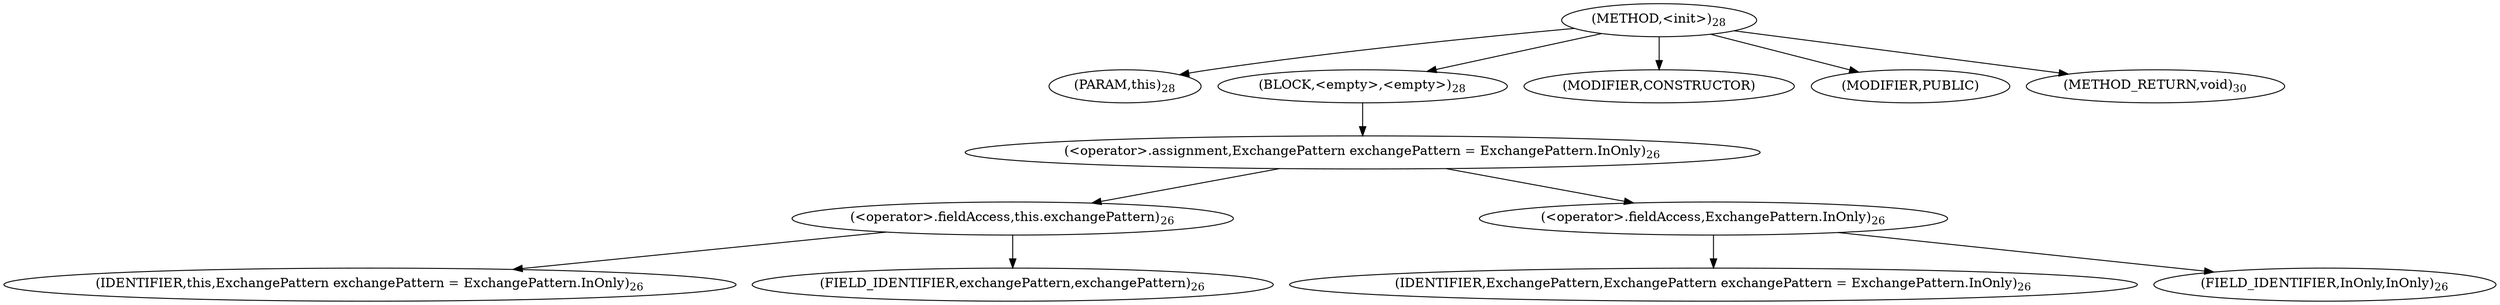 digraph "&lt;init&gt;" {  
"23" [label = <(METHOD,&lt;init&gt;)<SUB>28</SUB>> ]
"24" [label = <(PARAM,this)<SUB>28</SUB>> ]
"25" [label = <(BLOCK,&lt;empty&gt;,&lt;empty&gt;)<SUB>28</SUB>> ]
"26" [label = <(&lt;operator&gt;.assignment,ExchangePattern exchangePattern = ExchangePattern.InOnly)<SUB>26</SUB>> ]
"27" [label = <(&lt;operator&gt;.fieldAccess,this.exchangePattern)<SUB>26</SUB>> ]
"28" [label = <(IDENTIFIER,this,ExchangePattern exchangePattern = ExchangePattern.InOnly)<SUB>26</SUB>> ]
"29" [label = <(FIELD_IDENTIFIER,exchangePattern,exchangePattern)<SUB>26</SUB>> ]
"30" [label = <(&lt;operator&gt;.fieldAccess,ExchangePattern.InOnly)<SUB>26</SUB>> ]
"31" [label = <(IDENTIFIER,ExchangePattern,ExchangePattern exchangePattern = ExchangePattern.InOnly)<SUB>26</SUB>> ]
"32" [label = <(FIELD_IDENTIFIER,InOnly,InOnly)<SUB>26</SUB>> ]
"33" [label = <(MODIFIER,CONSTRUCTOR)> ]
"34" [label = <(MODIFIER,PUBLIC)> ]
"35" [label = <(METHOD_RETURN,void)<SUB>30</SUB>> ]
  "23" -> "24" 
  "23" -> "25" 
  "23" -> "33" 
  "23" -> "34" 
  "23" -> "35" 
  "25" -> "26" 
  "26" -> "27" 
  "26" -> "30" 
  "27" -> "28" 
  "27" -> "29" 
  "30" -> "31" 
  "30" -> "32" 
}
